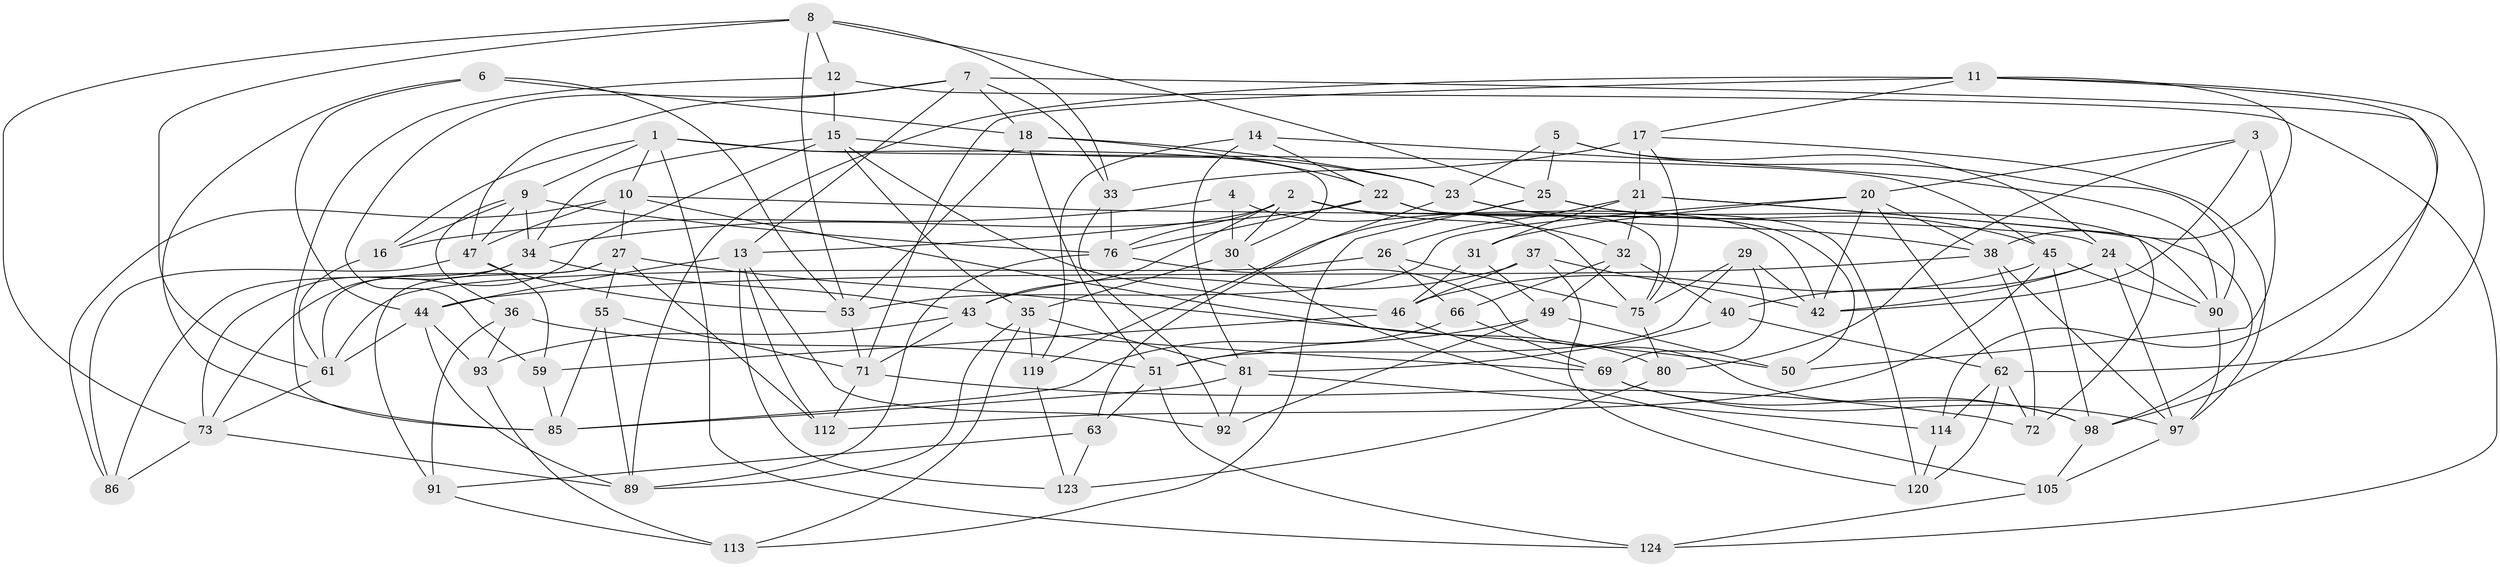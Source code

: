 // Generated by graph-tools (version 1.1) at 2025/52/02/27/25 19:52:30]
// undirected, 78 vertices, 199 edges
graph export_dot {
graph [start="1"]
  node [color=gray90,style=filled];
  1 [super="+19"];
  2 [super="+74"];
  3;
  4;
  5;
  6;
  7 [super="+78"];
  8 [super="+83"];
  9 [super="+95"];
  10 [super="+68"];
  11 [super="+121"];
  12;
  13 [super="+39"];
  14;
  15 [super="+65"];
  16;
  17 [super="+110"];
  18 [super="+70"];
  20 [super="+115"];
  21 [super="+104"];
  22 [super="+28"];
  23 [super="+56"];
  24 [super="+108"];
  25 [super="+84"];
  26;
  27 [super="+41"];
  29;
  30 [super="+64"];
  31;
  32 [super="+60"];
  33 [super="+79"];
  34 [super="+87"];
  35 [super="+58"];
  36;
  37;
  38 [super="+52"];
  40;
  42 [super="+48"];
  43 [super="+54"];
  44 [super="+77"];
  45 [super="+116"];
  46 [super="+96"];
  47 [super="+67"];
  49 [super="+94"];
  50;
  51 [super="+117"];
  53 [super="+57"];
  55;
  59;
  61 [super="+122"];
  62 [super="+99"];
  63;
  66;
  69 [super="+118"];
  71 [super="+106"];
  72;
  73 [super="+88"];
  75 [super="+101"];
  76 [super="+111"];
  80;
  81 [super="+82"];
  85 [super="+109"];
  86;
  89 [super="+103"];
  90 [super="+100"];
  91;
  92;
  93;
  97 [super="+107"];
  98 [super="+102"];
  105;
  112;
  113;
  114;
  119;
  120;
  123;
  124;
  1 -- 10;
  1 -- 16;
  1 -- 124;
  1 -- 30;
  1 -- 45;
  1 -- 9;
  2 -- 32;
  2 -- 43;
  2 -- 30;
  2 -- 42;
  2 -- 13;
  2 -- 76;
  3 -- 50;
  3 -- 80;
  3 -- 20;
  3 -- 42;
  4 -- 75;
  4 -- 30 [weight=2];
  4 -- 16;
  5 -- 23;
  5 -- 24;
  5 -- 90;
  5 -- 25;
  6 -- 18;
  6 -- 44;
  6 -- 53;
  6 -- 85;
  7 -- 13;
  7 -- 59;
  7 -- 98;
  7 -- 18;
  7 -- 47;
  7 -- 33;
  8 -- 12;
  8 -- 73;
  8 -- 25;
  8 -- 53;
  8 -- 33;
  8 -- 61;
  9 -- 47;
  9 -- 36;
  9 -- 76;
  9 -- 16;
  9 -- 34;
  10 -- 27;
  10 -- 47;
  10 -- 24;
  10 -- 80;
  10 -- 86;
  11 -- 114;
  11 -- 71;
  11 -- 38;
  11 -- 89;
  11 -- 17;
  11 -- 62;
  12 -- 124;
  12 -- 85;
  12 -- 15;
  13 -- 123;
  13 -- 112;
  13 -- 92;
  13 -- 44;
  14 -- 119;
  14 -- 22;
  14 -- 81;
  14 -- 90;
  15 -- 34;
  15 -- 35;
  15 -- 46;
  15 -- 73;
  15 -- 23;
  16 -- 61;
  17 -- 33 [weight=2];
  17 -- 97;
  17 -- 75;
  17 -- 21;
  18 -- 53;
  18 -- 23;
  18 -- 51;
  18 -- 22;
  20 -- 31;
  20 -- 42;
  20 -- 53;
  20 -- 38;
  20 -- 62;
  21 -- 26;
  21 -- 72;
  21 -- 32;
  21 -- 98;
  21 -- 31;
  22 -- 75;
  22 -- 50;
  22 -- 76;
  22 -- 34;
  23 -- 120;
  23 -- 63;
  23 -- 38;
  24 -- 90;
  24 -- 40;
  24 -- 42;
  24 -- 97;
  25 -- 119;
  25 -- 90;
  25 -- 113;
  25 -- 45;
  26 -- 61;
  26 -- 66;
  26 -- 75;
  27 -- 55;
  27 -- 91;
  27 -- 61;
  27 -- 112;
  27 -- 50;
  29 -- 42;
  29 -- 75;
  29 -- 51;
  29 -- 69;
  30 -- 35;
  30 -- 105;
  31 -- 46;
  31 -- 49;
  32 -- 66;
  32 -- 49 [weight=2];
  32 -- 40;
  33 -- 92;
  33 -- 76;
  34 -- 73;
  34 -- 43;
  34 -- 86;
  35 -- 119;
  35 -- 113;
  35 -- 89;
  35 -- 81;
  36 -- 93;
  36 -- 91;
  36 -- 51;
  37 -- 42;
  37 -- 120;
  37 -- 46;
  37 -- 43;
  38 -- 72;
  38 -- 97;
  38 -- 44;
  40 -- 62;
  40 -- 81;
  43 -- 93;
  43 -- 69;
  43 -- 71;
  44 -- 89;
  44 -- 93;
  44 -- 61;
  45 -- 112;
  45 -- 90;
  45 -- 46;
  45 -- 98;
  46 -- 59;
  46 -- 69;
  47 -- 53;
  47 -- 59;
  47 -- 86;
  49 -- 92;
  49 -- 50;
  49 -- 51;
  51 -- 63;
  51 -- 124;
  53 -- 71;
  55 -- 85;
  55 -- 89;
  55 -- 71;
  59 -- 85;
  61 -- 73;
  62 -- 120;
  62 -- 72;
  62 -- 114;
  63 -- 91;
  63 -- 123;
  66 -- 69;
  66 -- 85;
  69 -- 97;
  69 -- 98;
  71 -- 72;
  71 -- 112;
  73 -- 89;
  73 -- 86;
  75 -- 80;
  76 -- 89;
  76 -- 98;
  80 -- 123;
  81 -- 85;
  81 -- 114;
  81 -- 92;
  90 -- 97;
  91 -- 113;
  93 -- 113;
  97 -- 105;
  98 -- 105;
  105 -- 124;
  114 -- 120;
  119 -- 123;
}
